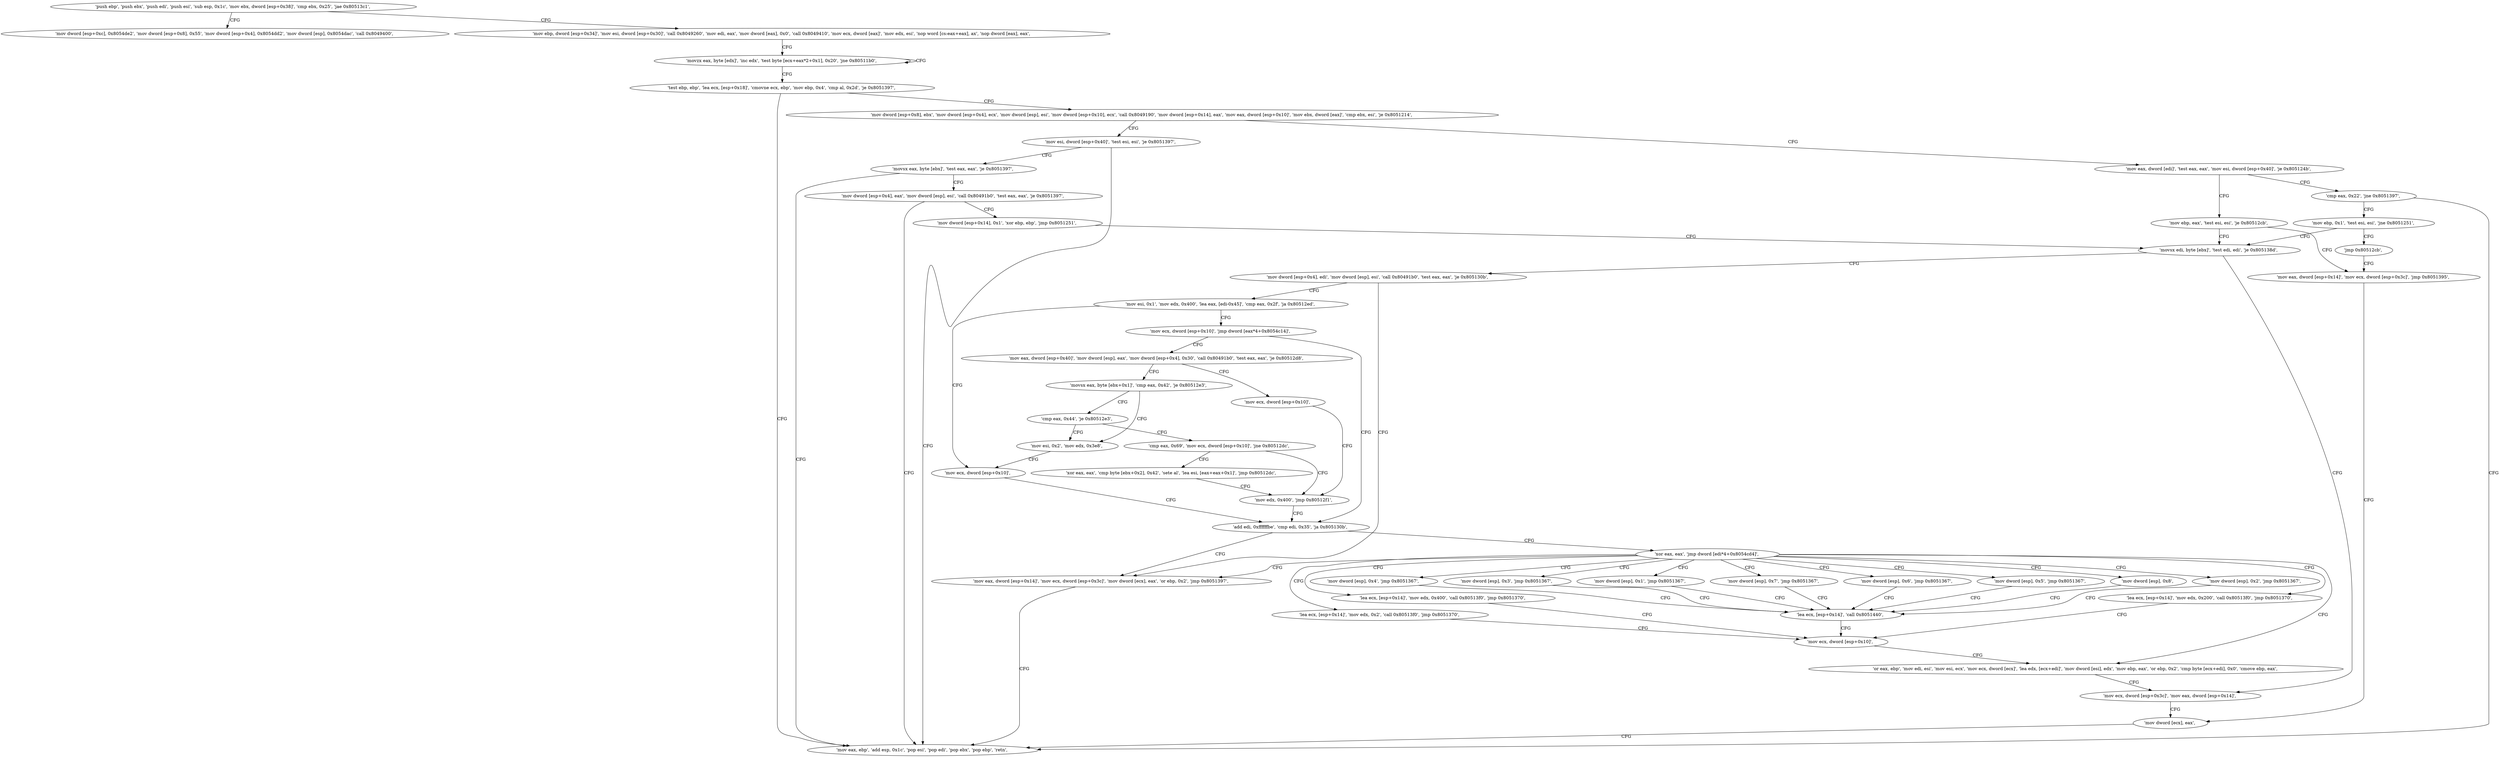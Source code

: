 digraph "func" {
"134549872" [label = "'push ebp', 'push ebx', 'push edi', 'push esi', 'sub esp, 0x1c', 'mov ebx, dword [esp+0x38]', 'cmp ebx, 0x25', 'jae 0x80513c1', " ]
"134550465" [label = "'mov dword [esp+0xc], 0x8054de2', 'mov dword [esp+0x8], 0x55', 'mov dword [esp+0x4], 0x8054dd2', 'mov dword [esp], 0x8054dac', 'call 0x8049400', " ]
"134549892" [label = "'mov ebp, dword [esp+0x34]', 'mov esi, dword [esp+0x30]', 'call 0x8049260', 'mov edi, eax', 'mov dword [eax], 0x0', 'call 0x8049410', 'mov ecx, dword [eax]', 'mov edx, esi', 'nop word [cs:eax+eax], ax', 'nop dword [eax], eax', " ]
"134549936" [label = "'movzx eax, byte [edx]', 'inc edx', 'test byte [ecx+eax*2+0x1], 0x20', 'jne 0x80511b0', " ]
"134549947" [label = "'test ebp, ebp', 'lea ecx, [esp+0x18]', 'cmovne ecx, ebp', 'mov ebp, 0x4', 'cmp al, 0x2d', 'je 0x8051397', " ]
"134550423" [label = "'mov eax, ebp', 'add esp, 0x1c', 'pop esi', 'pop edi', 'pop ebx', 'pop ebp', 'retn', " ]
"134549969" [label = "'mov dword [esp+0x8], ebx', 'mov dword [esp+0x4], ecx', 'mov dword [esp], esi', 'mov dword [esp+0x10], ecx', 'call 0x8049190', 'mov dword [esp+0x14], eax', 'mov eax, dword [esp+0x10]', 'mov ebx, dword [eax]', 'cmp ebx, esi', 'je 0x8051214', " ]
"134550036" [label = "'mov esi, dword [esp+0x40]', 'test esi, esi', 'je 0x8051397', " ]
"134550003" [label = "'mov eax, dword [edi]', 'test eax, eax', 'mov esi, dword [esp+0x40]', 'je 0x805124b', " ]
"134550048" [label = "'movsx eax, byte [ebx]', 'test eax, eax', 'je 0x8051397', " ]
"134550091" [label = "'mov ebp, eax', 'test esi, esi', 'je 0x80512cb', " ]
"134550013" [label = "'cmp eax, 0x22', 'jne 0x8051397', " ]
"134550059" [label = "'mov dword [esp+0x4], eax', 'mov dword [esp], esi', 'call 0x80491b0', 'test eax, eax', 'je 0x8051397', " ]
"134550219" [label = "'mov eax, dword [esp+0x14]', 'mov ecx, dword [esp+0x3c]', 'jmp 0x8051395', " ]
"134550097" [label = "'movsx edi, byte [ebx]', 'test edi, edi', 'je 0x805138d', " ]
"134550022" [label = "'mov ebp, 0x1', 'test esi, esi', 'jne 0x8051251', " ]
"134550079" [label = "'mov dword [esp+0x14], 0x1', 'xor ebp, ebp', 'jmp 0x8051251', " ]
"134550421" [label = "'mov dword [ecx], eax', " ]
"134550413" [label = "'mov ecx, dword [esp+0x3c]', 'mov eax, dword [esp+0x14]', " ]
"134550108" [label = "'mov dword [esp+0x4], edi', 'mov dword [esp], esi', 'call 0x80491b0', 'test eax, eax', 'je 0x805130b', " ]
"134550031" [label = "'jmp 0x80512cb', " ]
"134550283" [label = "'mov eax, dword [esp+0x14]', 'mov ecx, dword [esp+0x3c]', 'mov dword [ecx], eax', 'or ebp, 0x2', 'jmp 0x8051397', " ]
"134550128" [label = "'mov esi, 0x1', 'mov edx, 0x400', 'lea eax, [edi-0x45]', 'cmp eax, 0x2f', 'ja 0x80512ed', " ]
"134550253" [label = "'mov ecx, dword [esp+0x10]', " ]
"134550146" [label = "'mov ecx, dword [esp+0x10]', 'jmp dword [eax*4+0x8054c14]', " ]
"134550257" [label = "'add edi, 0xffffffbe', 'cmp edi, 0x35', 'ja 0x805130b', " ]
"134550157" [label = "'mov eax, dword [esp+0x40]', 'mov dword [esp], eax', 'mov dword [esp+0x4], 0x30', 'call 0x80491b0', 'test eax, eax', 'je 0x80512d8', " ]
"134550265" [label = "'xor eax, eax', 'jmp dword [edi*4+0x8054cd4]', " ]
"134550274" [label = "'mov dword [esp], 0x3', 'jmp 0x8051367', " ]
"134550298" [label = "'mov dword [esp], 0x1', 'jmp 0x8051367', " ]
"134550307" [label = "'mov dword [esp], 0x2', 'jmp 0x8051367', " ]
"134550316" [label = "'mov dword [esp], 0x4', 'jmp 0x8051367', " ]
"134550325" [label = "'mov dword [esp], 0x7', 'jmp 0x8051367', " ]
"134550334" [label = "'lea ecx, [esp+0x14]', 'mov edx, 0x400', 'call 0x80513f0', 'jmp 0x8051370', " ]
"134550350" [label = "'mov dword [esp], 0x6', 'jmp 0x8051367', " ]
"134550359" [label = "'mov dword [esp], 0x5', 'jmp 0x8051367', " ]
"134550368" [label = "'mov dword [esp], 0x8', " ]
"134550388" [label = "'or eax, ebp', 'mov edi, esi', 'mov esi, ecx', 'mov ecx, dword [ecx]', 'lea edx, [ecx+edi]', 'mov dword [esi], edx', 'mov ebp, eax', 'or ebp, 0x2', 'cmp byte [ecx+edi], 0x0', 'cmove ebp, eax', " ]
"134550433" [label = "'lea ecx, [esp+0x14]', 'mov edx, 0x200', 'call 0x80513f0', 'jmp 0x8051370', " ]
"134550449" [label = "'lea ecx, [esp+0x14]', 'mov edx, 0x2', 'call 0x80513f0', 'jmp 0x8051370', " ]
"134550232" [label = "'mov ecx, dword [esp+0x10]', " ]
"134550181" [label = "'movsx eax, byte [ebx+0x1]', 'cmp eax, 0x42', 'je 0x80512e3', " ]
"134550375" [label = "'lea ecx, [esp+0x14]', 'call 0x8051440', " ]
"134550384" [label = "'mov ecx, dword [esp+0x10]', " ]
"134550236" [label = "'mov edx, 0x400', 'jmp 0x80512f1', " ]
"134550243" [label = "'mov esi, 0x2', 'mov edx, 0x3e8', " ]
"134550190" [label = "'cmp eax, 0x44', 'je 0x80512e3', " ]
"134550195" [label = "'cmp eax, 0x69', 'mov ecx, dword [esp+0x10]', 'jne 0x80512dc', " ]
"134550204" [label = "'xor eax, eax', 'cmp byte [ebx+0x2], 0x42', 'sete al', 'lea esi, [eax+eax+0x1]', 'jmp 0x80512dc', " ]
"134549872" -> "134550465" [ label = "CFG" ]
"134549872" -> "134549892" [ label = "CFG" ]
"134549892" -> "134549936" [ label = "CFG" ]
"134549936" -> "134549936" [ label = "CFG" ]
"134549936" -> "134549947" [ label = "CFG" ]
"134549947" -> "134550423" [ label = "CFG" ]
"134549947" -> "134549969" [ label = "CFG" ]
"134549969" -> "134550036" [ label = "CFG" ]
"134549969" -> "134550003" [ label = "CFG" ]
"134550036" -> "134550423" [ label = "CFG" ]
"134550036" -> "134550048" [ label = "CFG" ]
"134550003" -> "134550091" [ label = "CFG" ]
"134550003" -> "134550013" [ label = "CFG" ]
"134550048" -> "134550423" [ label = "CFG" ]
"134550048" -> "134550059" [ label = "CFG" ]
"134550091" -> "134550219" [ label = "CFG" ]
"134550091" -> "134550097" [ label = "CFG" ]
"134550013" -> "134550423" [ label = "CFG" ]
"134550013" -> "134550022" [ label = "CFG" ]
"134550059" -> "134550423" [ label = "CFG" ]
"134550059" -> "134550079" [ label = "CFG" ]
"134550219" -> "134550421" [ label = "CFG" ]
"134550097" -> "134550413" [ label = "CFG" ]
"134550097" -> "134550108" [ label = "CFG" ]
"134550022" -> "134550097" [ label = "CFG" ]
"134550022" -> "134550031" [ label = "CFG" ]
"134550079" -> "134550097" [ label = "CFG" ]
"134550421" -> "134550423" [ label = "CFG" ]
"134550413" -> "134550421" [ label = "CFG" ]
"134550108" -> "134550283" [ label = "CFG" ]
"134550108" -> "134550128" [ label = "CFG" ]
"134550031" -> "134550219" [ label = "CFG" ]
"134550283" -> "134550423" [ label = "CFG" ]
"134550128" -> "134550253" [ label = "CFG" ]
"134550128" -> "134550146" [ label = "CFG" ]
"134550253" -> "134550257" [ label = "CFG" ]
"134550146" -> "134550157" [ label = "CFG" ]
"134550146" -> "134550257" [ label = "CFG" ]
"134550257" -> "134550283" [ label = "CFG" ]
"134550257" -> "134550265" [ label = "CFG" ]
"134550157" -> "134550232" [ label = "CFG" ]
"134550157" -> "134550181" [ label = "CFG" ]
"134550265" -> "134550274" [ label = "CFG" ]
"134550265" -> "134550283" [ label = "CFG" ]
"134550265" -> "134550298" [ label = "CFG" ]
"134550265" -> "134550307" [ label = "CFG" ]
"134550265" -> "134550316" [ label = "CFG" ]
"134550265" -> "134550325" [ label = "CFG" ]
"134550265" -> "134550334" [ label = "CFG" ]
"134550265" -> "134550350" [ label = "CFG" ]
"134550265" -> "134550359" [ label = "CFG" ]
"134550265" -> "134550368" [ label = "CFG" ]
"134550265" -> "134550388" [ label = "CFG" ]
"134550265" -> "134550433" [ label = "CFG" ]
"134550265" -> "134550449" [ label = "CFG" ]
"134550274" -> "134550375" [ label = "CFG" ]
"134550298" -> "134550375" [ label = "CFG" ]
"134550307" -> "134550375" [ label = "CFG" ]
"134550316" -> "134550375" [ label = "CFG" ]
"134550325" -> "134550375" [ label = "CFG" ]
"134550334" -> "134550384" [ label = "CFG" ]
"134550350" -> "134550375" [ label = "CFG" ]
"134550359" -> "134550375" [ label = "CFG" ]
"134550368" -> "134550375" [ label = "CFG" ]
"134550388" -> "134550413" [ label = "CFG" ]
"134550433" -> "134550384" [ label = "CFG" ]
"134550449" -> "134550384" [ label = "CFG" ]
"134550232" -> "134550236" [ label = "CFG" ]
"134550181" -> "134550243" [ label = "CFG" ]
"134550181" -> "134550190" [ label = "CFG" ]
"134550375" -> "134550384" [ label = "CFG" ]
"134550384" -> "134550388" [ label = "CFG" ]
"134550236" -> "134550257" [ label = "CFG" ]
"134550243" -> "134550253" [ label = "CFG" ]
"134550190" -> "134550243" [ label = "CFG" ]
"134550190" -> "134550195" [ label = "CFG" ]
"134550195" -> "134550236" [ label = "CFG" ]
"134550195" -> "134550204" [ label = "CFG" ]
"134550204" -> "134550236" [ label = "CFG" ]
}
